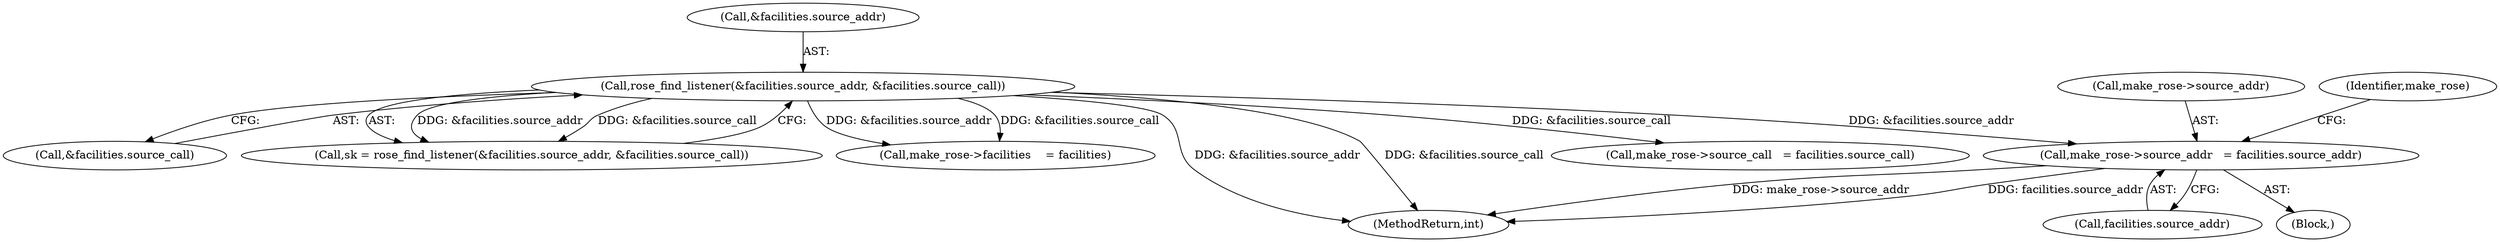 digraph "0_linux_e0bccd315db0c2f919e7fcf9cb60db21d9986f52@pointer" {
"1000243" [label="(Call,make_rose->source_addr   = facilities.source_addr)"];
"1000150" [label="(Call,rose_find_listener(&facilities.source_addr, &facilities.source_call))"];
"1000150" [label="(Call,rose_find_listener(&facilities.source_addr, &facilities.source_call))"];
"1000108" [label="(Block,)"];
"1000250" [label="(Call,make_rose->source_call   = facilities.source_call)"];
"1000296" [label="(Call,make_rose->facilities    = facilities)"];
"1000155" [label="(Call,&facilities.source_call)"];
"1000244" [label="(Call,make_rose->source_addr)"];
"1000151" [label="(Call,&facilities.source_addr)"];
"1000148" [label="(Call,sk = rose_find_listener(&facilities.source_addr, &facilities.source_call))"];
"1000252" [label="(Identifier,make_rose)"];
"1000243" [label="(Call,make_rose->source_addr   = facilities.source_addr)"];
"1000247" [label="(Call,facilities.source_addr)"];
"1000381" [label="(MethodReturn,int)"];
"1000243" -> "1000108"  [label="AST: "];
"1000243" -> "1000247"  [label="CFG: "];
"1000244" -> "1000243"  [label="AST: "];
"1000247" -> "1000243"  [label="AST: "];
"1000252" -> "1000243"  [label="CFG: "];
"1000243" -> "1000381"  [label="DDG: make_rose->source_addr"];
"1000243" -> "1000381"  [label="DDG: facilities.source_addr"];
"1000150" -> "1000243"  [label="DDG: &facilities.source_addr"];
"1000150" -> "1000148"  [label="AST: "];
"1000150" -> "1000155"  [label="CFG: "];
"1000151" -> "1000150"  [label="AST: "];
"1000155" -> "1000150"  [label="AST: "];
"1000148" -> "1000150"  [label="CFG: "];
"1000150" -> "1000381"  [label="DDG: &facilities.source_addr"];
"1000150" -> "1000381"  [label="DDG: &facilities.source_call"];
"1000150" -> "1000148"  [label="DDG: &facilities.source_addr"];
"1000150" -> "1000148"  [label="DDG: &facilities.source_call"];
"1000150" -> "1000250"  [label="DDG: &facilities.source_call"];
"1000150" -> "1000296"  [label="DDG: &facilities.source_call"];
"1000150" -> "1000296"  [label="DDG: &facilities.source_addr"];
}
